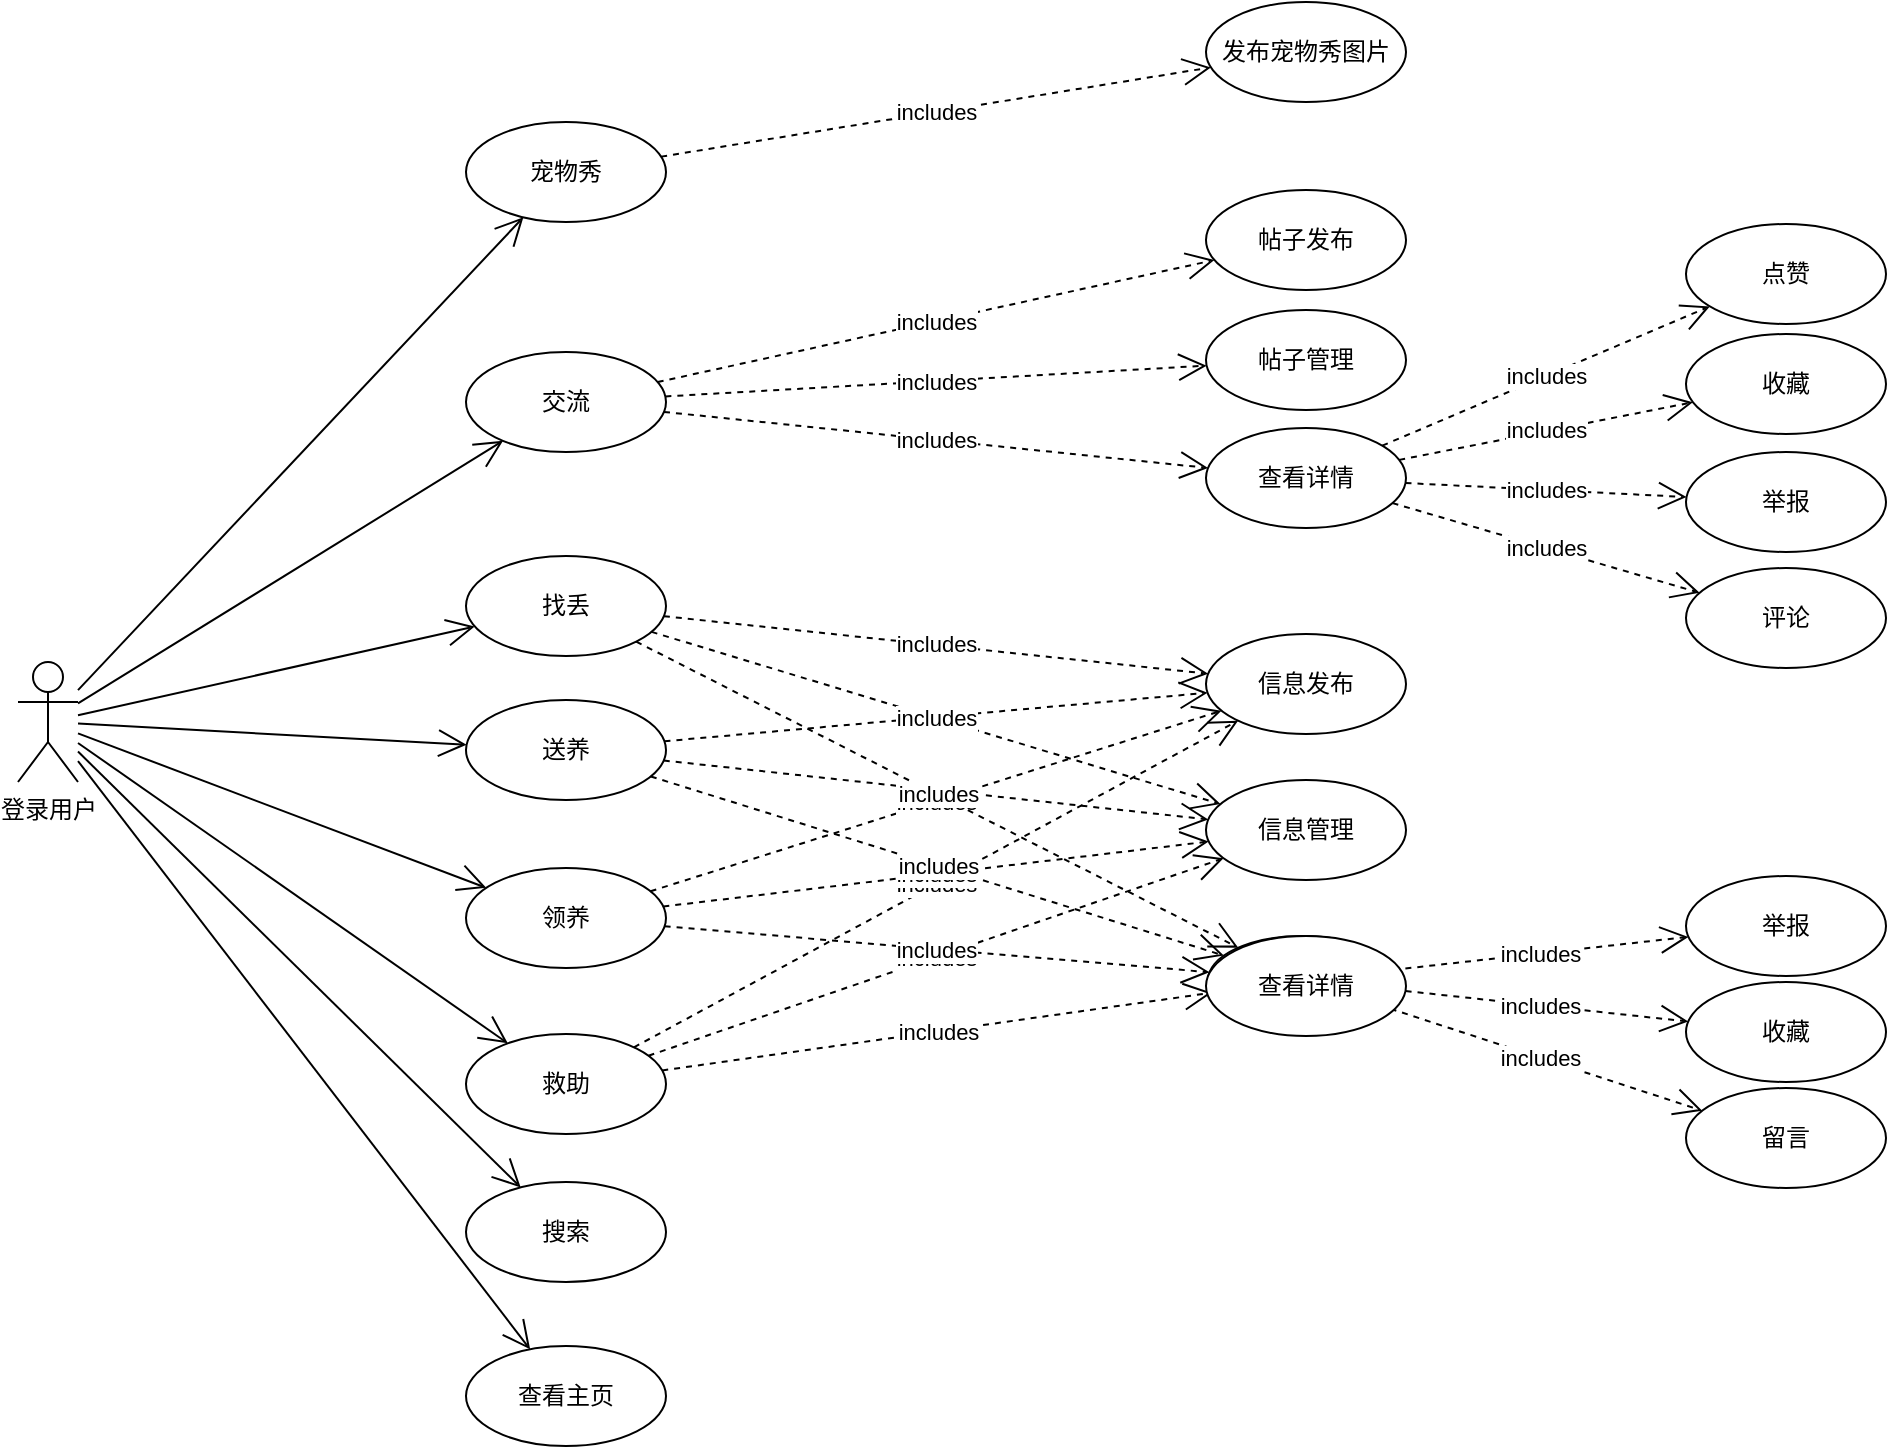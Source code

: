 <mxfile version="21.1.8" type="github">
  <diagram name="第 1 页" id="8lQIT54-kyNw0EfFA0-A">
    <mxGraphModel dx="1168" dy="646" grid="0" gridSize="10" guides="1" tooltips="1" connect="1" arrows="1" fold="1" page="0" pageScale="1" pageWidth="827" pageHeight="1169" math="0" shadow="0">
      <root>
        <mxCell id="0" />
        <mxCell id="1" parent="0" />
        <mxCell id="7OAdJcNUD3Ay2zN8Ouof-6" value="登录用户" style="shape=umlActor;verticalLabelPosition=bottom;verticalAlign=top;html=1;" vertex="1" parent="1">
          <mxGeometry x="146" y="348" width="30" height="60" as="geometry" />
        </mxCell>
        <mxCell id="7OAdJcNUD3Ay2zN8Ouof-9" value="救助" style="ellipse;whiteSpace=wrap;html=1;verticalAlign=middle;" vertex="1" parent="1">
          <mxGeometry x="370" y="534" width="100" height="50" as="geometry" />
        </mxCell>
        <mxCell id="7OAdJcNUD3Ay2zN8Ouof-14" value="宠物秀" style="ellipse;whiteSpace=wrap;html=1;verticalAlign=middle;" vertex="1" parent="1">
          <mxGeometry x="370" y="78" width="100" height="50" as="geometry" />
        </mxCell>
        <mxCell id="7OAdJcNUD3Ay2zN8Ouof-15" value="交流" style="ellipse;whiteSpace=wrap;html=1;verticalAlign=middle;" vertex="1" parent="1">
          <mxGeometry x="370" y="193" width="100" height="50" as="geometry" />
        </mxCell>
        <mxCell id="7OAdJcNUD3Ay2zN8Ouof-16" value="送养" style="ellipse;whiteSpace=wrap;html=1;verticalAlign=middle;" vertex="1" parent="1">
          <mxGeometry x="370" y="367" width="100" height="50" as="geometry" />
        </mxCell>
        <mxCell id="7OAdJcNUD3Ay2zN8Ouof-17" value="领养" style="ellipse;whiteSpace=wrap;html=1;verticalAlign=middle;" vertex="1" parent="1">
          <mxGeometry x="370" y="451" width="100" height="50" as="geometry" />
        </mxCell>
        <mxCell id="7OAdJcNUD3Ay2zN8Ouof-18" value="找丢" style="ellipse;whiteSpace=wrap;html=1;verticalAlign=middle;horizontal=1;" vertex="1" parent="1">
          <mxGeometry x="370" y="295" width="100" height="50" as="geometry" />
        </mxCell>
        <mxCell id="7OAdJcNUD3Ay2zN8Ouof-24" value="" style="endArrow=open;endFill=1;endSize=12;html=1;rounded=0;" edge="1" parent="1" source="7OAdJcNUD3Ay2zN8Ouof-6" target="7OAdJcNUD3Ay2zN8Ouof-14">
          <mxGeometry width="160" relative="1" as="geometry">
            <mxPoint x="332" y="286" as="sourcePoint" />
            <mxPoint x="492" y="286" as="targetPoint" />
          </mxGeometry>
        </mxCell>
        <mxCell id="7OAdJcNUD3Ay2zN8Ouof-25" value="" style="endArrow=open;endFill=1;endSize=12;html=1;rounded=0;" edge="1" parent="1" source="7OAdJcNUD3Ay2zN8Ouof-6" target="7OAdJcNUD3Ay2zN8Ouof-15">
          <mxGeometry width="160" relative="1" as="geometry">
            <mxPoint x="332" y="286" as="sourcePoint" />
            <mxPoint x="492" y="286" as="targetPoint" />
          </mxGeometry>
        </mxCell>
        <mxCell id="7OAdJcNUD3Ay2zN8Ouof-26" value="" style="endArrow=open;endFill=1;endSize=12;html=1;rounded=0;" edge="1" parent="1" source="7OAdJcNUD3Ay2zN8Ouof-6" target="7OAdJcNUD3Ay2zN8Ouof-18">
          <mxGeometry width="160" relative="1" as="geometry">
            <mxPoint x="332" y="286" as="sourcePoint" />
            <mxPoint x="492" y="286" as="targetPoint" />
          </mxGeometry>
        </mxCell>
        <mxCell id="7OAdJcNUD3Ay2zN8Ouof-27" value="" style="endArrow=open;endFill=1;endSize=12;html=1;rounded=0;" edge="1" parent="1" source="7OAdJcNUD3Ay2zN8Ouof-6" target="7OAdJcNUD3Ay2zN8Ouof-16">
          <mxGeometry width="160" relative="1" as="geometry">
            <mxPoint x="332" y="286" as="sourcePoint" />
            <mxPoint x="492" y="286" as="targetPoint" />
          </mxGeometry>
        </mxCell>
        <mxCell id="7OAdJcNUD3Ay2zN8Ouof-28" value="" style="endArrow=open;endFill=1;endSize=12;html=1;rounded=0;" edge="1" parent="1" source="7OAdJcNUD3Ay2zN8Ouof-6" target="7OAdJcNUD3Ay2zN8Ouof-17">
          <mxGeometry width="160" relative="1" as="geometry">
            <mxPoint x="332" y="286" as="sourcePoint" />
            <mxPoint x="492" y="286" as="targetPoint" />
          </mxGeometry>
        </mxCell>
        <mxCell id="7OAdJcNUD3Ay2zN8Ouof-29" value="" style="endArrow=open;endFill=1;endSize=12;html=1;rounded=0;" edge="1" parent="1" source="7OAdJcNUD3Ay2zN8Ouof-6" target="7OAdJcNUD3Ay2zN8Ouof-9">
          <mxGeometry width="160" relative="1" as="geometry">
            <mxPoint x="620" y="186" as="sourcePoint" />
            <mxPoint x="492" y="286" as="targetPoint" />
          </mxGeometry>
        </mxCell>
        <mxCell id="7OAdJcNUD3Ay2zN8Ouof-61" value="信息发布" style="ellipse;whiteSpace=wrap;html=1;" vertex="1" parent="1">
          <mxGeometry x="740" y="334" width="100" height="50" as="geometry" />
        </mxCell>
        <mxCell id="7OAdJcNUD3Ay2zN8Ouof-62" value="信息管理" style="ellipse;whiteSpace=wrap;html=1;" vertex="1" parent="1">
          <mxGeometry x="740" y="407" width="100" height="50" as="geometry" />
        </mxCell>
        <mxCell id="7OAdJcNUD3Ay2zN8Ouof-63" value="includes" style="endArrow=open;endSize=12;dashed=1;html=1;rounded=0;" edge="1" parent="1" source="7OAdJcNUD3Ay2zN8Ouof-18" target="7OAdJcNUD3Ay2zN8Ouof-61">
          <mxGeometry width="160" relative="1" as="geometry">
            <mxPoint x="322" y="308" as="sourcePoint" />
            <mxPoint x="482" y="308" as="targetPoint" />
          </mxGeometry>
        </mxCell>
        <mxCell id="7OAdJcNUD3Ay2zN8Ouof-64" value="includes" style="endArrow=open;endSize=12;dashed=1;html=1;rounded=0;" edge="1" parent="1" source="7OAdJcNUD3Ay2zN8Ouof-16" target="7OAdJcNUD3Ay2zN8Ouof-61">
          <mxGeometry width="160" relative="1" as="geometry">
            <mxPoint x="322" y="308" as="sourcePoint" />
            <mxPoint x="482" y="308" as="targetPoint" />
          </mxGeometry>
        </mxCell>
        <mxCell id="7OAdJcNUD3Ay2zN8Ouof-65" value="includes" style="endArrow=open;endSize=12;dashed=1;html=1;rounded=0;" edge="1" parent="1" source="7OAdJcNUD3Ay2zN8Ouof-17" target="7OAdJcNUD3Ay2zN8Ouof-61">
          <mxGeometry width="160" relative="1" as="geometry">
            <mxPoint x="322" y="308" as="sourcePoint" />
            <mxPoint x="482" y="308" as="targetPoint" />
          </mxGeometry>
        </mxCell>
        <mxCell id="7OAdJcNUD3Ay2zN8Ouof-66" value="includes" style="endArrow=open;endSize=12;dashed=1;html=1;rounded=0;" edge="1" parent="1" source="7OAdJcNUD3Ay2zN8Ouof-9" target="7OAdJcNUD3Ay2zN8Ouof-61">
          <mxGeometry width="160" relative="1" as="geometry">
            <mxPoint x="322" y="308" as="sourcePoint" />
            <mxPoint x="482" y="308" as="targetPoint" />
          </mxGeometry>
        </mxCell>
        <mxCell id="7OAdJcNUD3Ay2zN8Ouof-67" value="includes" style="endArrow=open;endSize=12;dashed=1;html=1;rounded=0;" edge="1" parent="1" source="7OAdJcNUD3Ay2zN8Ouof-18" target="7OAdJcNUD3Ay2zN8Ouof-62">
          <mxGeometry width="160" relative="1" as="geometry">
            <mxPoint x="322" y="308" as="sourcePoint" />
            <mxPoint x="482" y="308" as="targetPoint" />
          </mxGeometry>
        </mxCell>
        <mxCell id="7OAdJcNUD3Ay2zN8Ouof-68" value="includes" style="endArrow=open;endSize=12;dashed=1;html=1;rounded=0;" edge="1" parent="1" source="7OAdJcNUD3Ay2zN8Ouof-16" target="7OAdJcNUD3Ay2zN8Ouof-62">
          <mxGeometry width="160" relative="1" as="geometry">
            <mxPoint x="322" y="308" as="sourcePoint" />
            <mxPoint x="482" y="308" as="targetPoint" />
          </mxGeometry>
        </mxCell>
        <mxCell id="7OAdJcNUD3Ay2zN8Ouof-69" value="includes" style="endArrow=open;endSize=12;dashed=1;html=1;rounded=0;" edge="1" parent="1" source="7OAdJcNUD3Ay2zN8Ouof-17" target="7OAdJcNUD3Ay2zN8Ouof-62">
          <mxGeometry width="160" relative="1" as="geometry">
            <mxPoint x="322" y="308" as="sourcePoint" />
            <mxPoint x="482" y="308" as="targetPoint" />
          </mxGeometry>
        </mxCell>
        <mxCell id="7OAdJcNUD3Ay2zN8Ouof-70" value="includes" style="endArrow=open;endSize=12;dashed=1;html=1;rounded=0;" edge="1" parent="1" source="7OAdJcNUD3Ay2zN8Ouof-9" target="7OAdJcNUD3Ay2zN8Ouof-62">
          <mxGeometry width="160" relative="1" as="geometry">
            <mxPoint x="322" y="308" as="sourcePoint" />
            <mxPoint x="482" y="308" as="targetPoint" />
          </mxGeometry>
        </mxCell>
        <mxCell id="7OAdJcNUD3Ay2zN8Ouof-71" value="查看详情" style="ellipse;whiteSpace=wrap;html=1;" vertex="1" parent="1">
          <mxGeometry x="741" y="485" width="94" height="44" as="geometry" />
        </mxCell>
        <mxCell id="7OAdJcNUD3Ay2zN8Ouof-72" value="includes" style="endArrow=open;endSize=12;dashed=1;html=1;rounded=0;" edge="1" parent="1" source="7OAdJcNUD3Ay2zN8Ouof-18" target="7OAdJcNUD3Ay2zN8Ouof-71">
          <mxGeometry width="160" relative="1" as="geometry">
            <mxPoint x="322" y="409" as="sourcePoint" />
            <mxPoint x="482" y="409" as="targetPoint" />
          </mxGeometry>
        </mxCell>
        <mxCell id="7OAdJcNUD3Ay2zN8Ouof-73" value="includes" style="endArrow=open;endSize=12;dashed=1;html=1;rounded=0;" edge="1" parent="1" source="7OAdJcNUD3Ay2zN8Ouof-16" target="7OAdJcNUD3Ay2zN8Ouof-71">
          <mxGeometry width="160" relative="1" as="geometry">
            <mxPoint x="322" y="409" as="sourcePoint" />
            <mxPoint x="482" y="409" as="targetPoint" />
          </mxGeometry>
        </mxCell>
        <mxCell id="7OAdJcNUD3Ay2zN8Ouof-74" value="includes" style="endArrow=open;endSize=12;dashed=1;html=1;rounded=0;" edge="1" parent="1" source="7OAdJcNUD3Ay2zN8Ouof-17" target="7OAdJcNUD3Ay2zN8Ouof-71">
          <mxGeometry width="160" relative="1" as="geometry">
            <mxPoint x="322" y="409" as="sourcePoint" />
            <mxPoint x="482" y="409" as="targetPoint" />
          </mxGeometry>
        </mxCell>
        <mxCell id="7OAdJcNUD3Ay2zN8Ouof-75" value="includes" style="endArrow=open;endSize=12;dashed=1;html=1;rounded=0;" edge="1" parent="1" source="7OAdJcNUD3Ay2zN8Ouof-9" target="7OAdJcNUD3Ay2zN8Ouof-71">
          <mxGeometry width="160" relative="1" as="geometry">
            <mxPoint x="322" y="409" as="sourcePoint" />
            <mxPoint x="482" y="409" as="targetPoint" />
          </mxGeometry>
        </mxCell>
        <mxCell id="7OAdJcNUD3Ay2zN8Ouof-76" value="举报" style="ellipse;whiteSpace=wrap;html=1;" vertex="1" parent="1">
          <mxGeometry x="980" y="455" width="100" height="50" as="geometry" />
        </mxCell>
        <mxCell id="7OAdJcNUD3Ay2zN8Ouof-78" value="留言" style="ellipse;whiteSpace=wrap;html=1;" vertex="1" parent="1">
          <mxGeometry x="980" y="561" width="100" height="50" as="geometry" />
        </mxCell>
        <mxCell id="7OAdJcNUD3Ay2zN8Ouof-79" value="收藏" style="ellipse;whiteSpace=wrap;html=1;" vertex="1" parent="1">
          <mxGeometry x="980" y="508" width="100" height="50" as="geometry" />
        </mxCell>
        <mxCell id="7OAdJcNUD3Ay2zN8Ouof-80" value="includes" style="endArrow=open;endSize=12;dashed=1;html=1;rounded=0;" edge="1" parent="1" source="7OAdJcNUD3Ay2zN8Ouof-71" target="7OAdJcNUD3Ay2zN8Ouof-76">
          <mxGeometry width="160" relative="1" as="geometry">
            <mxPoint x="480" y="308" as="sourcePoint" />
            <mxPoint x="640" y="308" as="targetPoint" />
          </mxGeometry>
        </mxCell>
        <mxCell id="7OAdJcNUD3Ay2zN8Ouof-81" value="includes" style="endArrow=open;endSize=12;dashed=1;html=1;rounded=0;" edge="1" parent="1" source="7OAdJcNUD3Ay2zN8Ouof-71" target="7OAdJcNUD3Ay2zN8Ouof-79">
          <mxGeometry width="160" relative="1" as="geometry">
            <mxPoint x="480" y="308" as="sourcePoint" />
            <mxPoint x="640" y="308" as="targetPoint" />
          </mxGeometry>
        </mxCell>
        <mxCell id="7OAdJcNUD3Ay2zN8Ouof-82" value="includes" style="endArrow=open;endSize=12;dashed=1;html=1;rounded=0;" edge="1" parent="1" source="7OAdJcNUD3Ay2zN8Ouof-71" target="7OAdJcNUD3Ay2zN8Ouof-78">
          <mxGeometry width="160" relative="1" as="geometry">
            <mxPoint x="480" y="308" as="sourcePoint" />
            <mxPoint x="640" y="308" as="targetPoint" />
          </mxGeometry>
        </mxCell>
        <mxCell id="7OAdJcNUD3Ay2zN8Ouof-83" value="帖子管理" style="ellipse;whiteSpace=wrap;html=1;" vertex="1" parent="1">
          <mxGeometry x="740" y="172" width="100" height="50" as="geometry" />
        </mxCell>
        <mxCell id="7OAdJcNUD3Ay2zN8Ouof-84" value="帖子发布" style="ellipse;whiteSpace=wrap;html=1;" vertex="1" parent="1">
          <mxGeometry x="740" y="112" width="100" height="50" as="geometry" />
        </mxCell>
        <mxCell id="7OAdJcNUD3Ay2zN8Ouof-85" value="查看详情" style="ellipse;whiteSpace=wrap;html=1;" vertex="1" parent="1">
          <mxGeometry x="740" y="231" width="100" height="50" as="geometry" />
        </mxCell>
        <mxCell id="7OAdJcNUD3Ay2zN8Ouof-86" value="includes" style="endArrow=open;endSize=12;dashed=1;html=1;rounded=0;" edge="1" parent="1" source="7OAdJcNUD3Ay2zN8Ouof-15" target="7OAdJcNUD3Ay2zN8Ouof-84">
          <mxGeometry width="160" relative="1" as="geometry">
            <mxPoint x="480" y="106" as="sourcePoint" />
            <mxPoint x="640" y="106" as="targetPoint" />
          </mxGeometry>
        </mxCell>
        <mxCell id="7OAdJcNUD3Ay2zN8Ouof-87" value="includes" style="endArrow=open;endSize=12;dashed=1;html=1;rounded=0;" edge="1" parent="1" source="7OAdJcNUD3Ay2zN8Ouof-15" target="7OAdJcNUD3Ay2zN8Ouof-83">
          <mxGeometry width="160" relative="1" as="geometry">
            <mxPoint x="480" y="106" as="sourcePoint" />
            <mxPoint x="640" y="106" as="targetPoint" />
          </mxGeometry>
        </mxCell>
        <mxCell id="7OAdJcNUD3Ay2zN8Ouof-88" value="includes" style="endArrow=open;endSize=12;dashed=1;html=1;rounded=0;" edge="1" parent="1" source="7OAdJcNUD3Ay2zN8Ouof-15" target="7OAdJcNUD3Ay2zN8Ouof-85">
          <mxGeometry width="160" relative="1" as="geometry">
            <mxPoint x="480" y="106" as="sourcePoint" />
            <mxPoint x="640" y="106" as="targetPoint" />
          </mxGeometry>
        </mxCell>
        <mxCell id="7OAdJcNUD3Ay2zN8Ouof-89" value="点赞" style="ellipse;whiteSpace=wrap;html=1;" vertex="1" parent="1">
          <mxGeometry x="980" y="129" width="100" height="50" as="geometry" />
        </mxCell>
        <mxCell id="7OAdJcNUD3Ay2zN8Ouof-90" value="收藏" style="ellipse;whiteSpace=wrap;html=1;" vertex="1" parent="1">
          <mxGeometry x="980" y="184" width="100" height="50" as="geometry" />
        </mxCell>
        <mxCell id="7OAdJcNUD3Ay2zN8Ouof-91" value="举报" style="ellipse;whiteSpace=wrap;html=1;" vertex="1" parent="1">
          <mxGeometry x="980" y="243" width="100" height="50" as="geometry" />
        </mxCell>
        <mxCell id="7OAdJcNUD3Ay2zN8Ouof-93" value="评论" style="ellipse;whiteSpace=wrap;html=1;" vertex="1" parent="1">
          <mxGeometry x="980" y="301" width="100" height="50" as="geometry" />
        </mxCell>
        <mxCell id="7OAdJcNUD3Ay2zN8Ouof-95" value="includes" style="endArrow=open;endSize=12;dashed=1;html=1;rounded=0;" edge="1" parent="1" source="7OAdJcNUD3Ay2zN8Ouof-85" target="7OAdJcNUD3Ay2zN8Ouof-89">
          <mxGeometry width="160" relative="1" as="geometry">
            <mxPoint x="480" y="207" as="sourcePoint" />
            <mxPoint x="640" y="207" as="targetPoint" />
          </mxGeometry>
        </mxCell>
        <mxCell id="7OAdJcNUD3Ay2zN8Ouof-96" value="includes" style="endArrow=open;endSize=12;dashed=1;html=1;rounded=0;" edge="1" parent="1" source="7OAdJcNUD3Ay2zN8Ouof-85" target="7OAdJcNUD3Ay2zN8Ouof-90">
          <mxGeometry width="160" relative="1" as="geometry">
            <mxPoint x="480" y="207" as="sourcePoint" />
            <mxPoint x="640" y="207" as="targetPoint" />
          </mxGeometry>
        </mxCell>
        <mxCell id="7OAdJcNUD3Ay2zN8Ouof-97" value="includes" style="endArrow=open;endSize=12;dashed=1;html=1;rounded=0;" edge="1" parent="1" source="7OAdJcNUD3Ay2zN8Ouof-85" target="7OAdJcNUD3Ay2zN8Ouof-91">
          <mxGeometry width="160" relative="1" as="geometry">
            <mxPoint x="480" y="207" as="sourcePoint" />
            <mxPoint x="640" y="207" as="targetPoint" />
          </mxGeometry>
        </mxCell>
        <mxCell id="7OAdJcNUD3Ay2zN8Ouof-98" value="includes" style="endArrow=open;endSize=12;dashed=1;html=1;rounded=0;" edge="1" parent="1" source="7OAdJcNUD3Ay2zN8Ouof-85" target="7OAdJcNUD3Ay2zN8Ouof-93">
          <mxGeometry width="160" relative="1" as="geometry">
            <mxPoint x="480" y="409" as="sourcePoint" />
            <mxPoint x="640" y="409" as="targetPoint" />
          </mxGeometry>
        </mxCell>
        <mxCell id="7OAdJcNUD3Ay2zN8Ouof-99" value="发布宠物秀图片" style="ellipse;whiteSpace=wrap;html=1;" vertex="1" parent="1">
          <mxGeometry x="740" y="18" width="100" height="50" as="geometry" />
        </mxCell>
        <mxCell id="7OAdJcNUD3Ay2zN8Ouof-100" value="includes" style="endArrow=open;endSize=12;dashed=1;html=1;rounded=0;" edge="1" parent="1" source="7OAdJcNUD3Ay2zN8Ouof-14" target="7OAdJcNUD3Ay2zN8Ouof-99">
          <mxGeometry width="160" relative="1" as="geometry">
            <mxPoint x="480" y="4" as="sourcePoint" />
            <mxPoint x="640" y="4" as="targetPoint" />
          </mxGeometry>
        </mxCell>
        <mxCell id="7OAdJcNUD3Ay2zN8Ouof-101" value="搜索" style="ellipse;whiteSpace=wrap;html=1;" vertex="1" parent="1">
          <mxGeometry x="370" y="608" width="100" height="50" as="geometry" />
        </mxCell>
        <mxCell id="7OAdJcNUD3Ay2zN8Ouof-103" value="查看主页" style="ellipse;whiteSpace=wrap;html=1;movable=1;resizable=1;rotatable=1;deletable=1;editable=1;locked=0;connectable=1;" vertex="1" parent="1">
          <mxGeometry x="370" y="690" width="100" height="50" as="geometry" />
        </mxCell>
        <mxCell id="7OAdJcNUD3Ay2zN8Ouof-106" value="" style="endArrow=open;endFill=1;endSize=12;html=1;rounded=0;" edge="1" parent="1" source="7OAdJcNUD3Ay2zN8Ouof-6" target="7OAdJcNUD3Ay2zN8Ouof-101">
          <mxGeometry width="160" relative="1" as="geometry">
            <mxPoint x="480" y="612" as="sourcePoint" />
            <mxPoint x="640" y="612" as="targetPoint" />
          </mxGeometry>
        </mxCell>
        <mxCell id="7OAdJcNUD3Ay2zN8Ouof-107" value="" style="endArrow=open;endFill=1;endSize=12;html=1;rounded=0;" edge="1" parent="1" source="7OAdJcNUD3Ay2zN8Ouof-6" target="7OAdJcNUD3Ay2zN8Ouof-103">
          <mxGeometry width="160" relative="1" as="geometry">
            <mxPoint x="159" y="506" as="sourcePoint" />
            <mxPoint x="640" y="612" as="targetPoint" />
          </mxGeometry>
        </mxCell>
        <mxCell id="7OAdJcNUD3Ay2zN8Ouof-121" value="查看详情" style="ellipse;whiteSpace=wrap;html=1;" vertex="1" parent="1">
          <mxGeometry x="740" y="485" width="100" height="50" as="geometry" />
        </mxCell>
      </root>
    </mxGraphModel>
  </diagram>
</mxfile>
